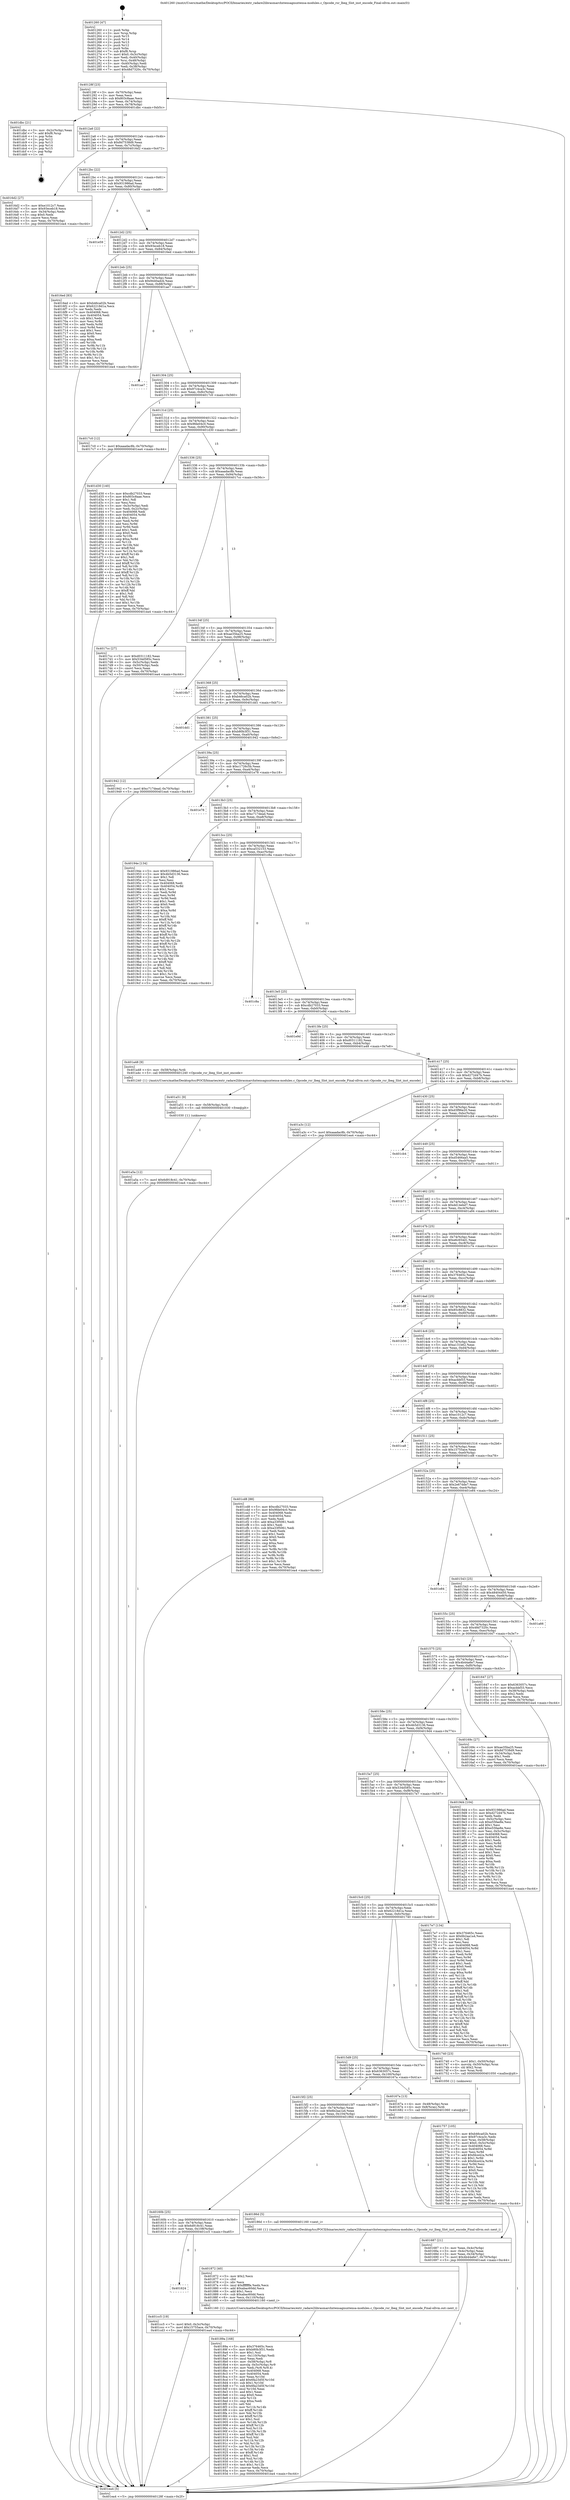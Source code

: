 digraph "0x401260" {
  label = "0x401260 (/mnt/c/Users/mathe/Desktop/tcc/POCII/binaries/extr_radare2librasmarchxtensagnuxtensa-modules.c_Opcode_rsr_lbeg_Slot_inst_encode_Final-ollvm.out::main(0))"
  labelloc = "t"
  node[shape=record]

  Entry [label="",width=0.3,height=0.3,shape=circle,fillcolor=black,style=filled]
  "0x40128f" [label="{
     0x40128f [23]\l
     | [instrs]\l
     &nbsp;&nbsp;0x40128f \<+3\>: mov -0x70(%rbp),%eax\l
     &nbsp;&nbsp;0x401292 \<+2\>: mov %eax,%ecx\l
     &nbsp;&nbsp;0x401294 \<+6\>: sub $0x803c8aae,%ecx\l
     &nbsp;&nbsp;0x40129a \<+3\>: mov %eax,-0x74(%rbp)\l
     &nbsp;&nbsp;0x40129d \<+3\>: mov %ecx,-0x78(%rbp)\l
     &nbsp;&nbsp;0x4012a0 \<+6\>: je 0000000000401dbc \<main+0xb5c\>\l
  }"]
  "0x401dbc" [label="{
     0x401dbc [21]\l
     | [instrs]\l
     &nbsp;&nbsp;0x401dbc \<+3\>: mov -0x2c(%rbp),%eax\l
     &nbsp;&nbsp;0x401dbf \<+7\>: add $0xf8,%rsp\l
     &nbsp;&nbsp;0x401dc6 \<+1\>: pop %rbx\l
     &nbsp;&nbsp;0x401dc7 \<+2\>: pop %r12\l
     &nbsp;&nbsp;0x401dc9 \<+2\>: pop %r13\l
     &nbsp;&nbsp;0x401dcb \<+2\>: pop %r14\l
     &nbsp;&nbsp;0x401dcd \<+2\>: pop %r15\l
     &nbsp;&nbsp;0x401dcf \<+1\>: pop %rbp\l
     &nbsp;&nbsp;0x401dd0 \<+1\>: ret\l
  }"]
  "0x4012a6" [label="{
     0x4012a6 [22]\l
     | [instrs]\l
     &nbsp;&nbsp;0x4012a6 \<+5\>: jmp 00000000004012ab \<main+0x4b\>\l
     &nbsp;&nbsp;0x4012ab \<+3\>: mov -0x74(%rbp),%eax\l
     &nbsp;&nbsp;0x4012ae \<+5\>: sub $0x8d7538d9,%eax\l
     &nbsp;&nbsp;0x4012b3 \<+3\>: mov %eax,-0x7c(%rbp)\l
     &nbsp;&nbsp;0x4012b6 \<+6\>: je 00000000004016d2 \<main+0x472\>\l
  }"]
  Exit [label="",width=0.3,height=0.3,shape=circle,fillcolor=black,style=filled,peripheries=2]
  "0x4016d2" [label="{
     0x4016d2 [27]\l
     | [instrs]\l
     &nbsp;&nbsp;0x4016d2 \<+5\>: mov $0xe1012c7,%eax\l
     &nbsp;&nbsp;0x4016d7 \<+5\>: mov $0x93eceb18,%ecx\l
     &nbsp;&nbsp;0x4016dc \<+3\>: mov -0x34(%rbp),%edx\l
     &nbsp;&nbsp;0x4016df \<+3\>: cmp $0x0,%edx\l
     &nbsp;&nbsp;0x4016e2 \<+3\>: cmove %ecx,%eax\l
     &nbsp;&nbsp;0x4016e5 \<+3\>: mov %eax,-0x70(%rbp)\l
     &nbsp;&nbsp;0x4016e8 \<+5\>: jmp 0000000000401ea4 \<main+0xc44\>\l
  }"]
  "0x4012bc" [label="{
     0x4012bc [22]\l
     | [instrs]\l
     &nbsp;&nbsp;0x4012bc \<+5\>: jmp 00000000004012c1 \<main+0x61\>\l
     &nbsp;&nbsp;0x4012c1 \<+3\>: mov -0x74(%rbp),%eax\l
     &nbsp;&nbsp;0x4012c4 \<+5\>: sub $0x931986ad,%eax\l
     &nbsp;&nbsp;0x4012c9 \<+3\>: mov %eax,-0x80(%rbp)\l
     &nbsp;&nbsp;0x4012cc \<+6\>: je 0000000000401e59 \<main+0xbf9\>\l
  }"]
  "0x401624" [label="{
     0x401624\l
  }", style=dashed]
  "0x401e59" [label="{
     0x401e59\l
  }", style=dashed]
  "0x4012d2" [label="{
     0x4012d2 [25]\l
     | [instrs]\l
     &nbsp;&nbsp;0x4012d2 \<+5\>: jmp 00000000004012d7 \<main+0x77\>\l
     &nbsp;&nbsp;0x4012d7 \<+3\>: mov -0x74(%rbp),%eax\l
     &nbsp;&nbsp;0x4012da \<+5\>: sub $0x93eceb18,%eax\l
     &nbsp;&nbsp;0x4012df \<+6\>: mov %eax,-0x84(%rbp)\l
     &nbsp;&nbsp;0x4012e5 \<+6\>: je 00000000004016ed \<main+0x48d\>\l
  }"]
  "0x401cc5" [label="{
     0x401cc5 [19]\l
     | [instrs]\l
     &nbsp;&nbsp;0x401cc5 \<+7\>: movl $0x0,-0x3c(%rbp)\l
     &nbsp;&nbsp;0x401ccc \<+7\>: movl $0x15755ace,-0x70(%rbp)\l
     &nbsp;&nbsp;0x401cd3 \<+5\>: jmp 0000000000401ea4 \<main+0xc44\>\l
  }"]
  "0x4016ed" [label="{
     0x4016ed [83]\l
     | [instrs]\l
     &nbsp;&nbsp;0x4016ed \<+5\>: mov $0xb46ca02b,%eax\l
     &nbsp;&nbsp;0x4016f2 \<+5\>: mov $0x62218d1a,%ecx\l
     &nbsp;&nbsp;0x4016f7 \<+2\>: xor %edx,%edx\l
     &nbsp;&nbsp;0x4016f9 \<+7\>: mov 0x404068,%esi\l
     &nbsp;&nbsp;0x401700 \<+7\>: mov 0x404054,%edi\l
     &nbsp;&nbsp;0x401707 \<+3\>: sub $0x1,%edx\l
     &nbsp;&nbsp;0x40170a \<+3\>: mov %esi,%r8d\l
     &nbsp;&nbsp;0x40170d \<+3\>: add %edx,%r8d\l
     &nbsp;&nbsp;0x401710 \<+4\>: imul %r8d,%esi\l
     &nbsp;&nbsp;0x401714 \<+3\>: and $0x1,%esi\l
     &nbsp;&nbsp;0x401717 \<+3\>: cmp $0x0,%esi\l
     &nbsp;&nbsp;0x40171a \<+4\>: sete %r9b\l
     &nbsp;&nbsp;0x40171e \<+3\>: cmp $0xa,%edi\l
     &nbsp;&nbsp;0x401721 \<+4\>: setl %r10b\l
     &nbsp;&nbsp;0x401725 \<+3\>: mov %r9b,%r11b\l
     &nbsp;&nbsp;0x401728 \<+3\>: and %r10b,%r11b\l
     &nbsp;&nbsp;0x40172b \<+3\>: xor %r10b,%r9b\l
     &nbsp;&nbsp;0x40172e \<+3\>: or %r9b,%r11b\l
     &nbsp;&nbsp;0x401731 \<+4\>: test $0x1,%r11b\l
     &nbsp;&nbsp;0x401735 \<+3\>: cmovne %ecx,%eax\l
     &nbsp;&nbsp;0x401738 \<+3\>: mov %eax,-0x70(%rbp)\l
     &nbsp;&nbsp;0x40173b \<+5\>: jmp 0000000000401ea4 \<main+0xc44\>\l
  }"]
  "0x4012eb" [label="{
     0x4012eb [25]\l
     | [instrs]\l
     &nbsp;&nbsp;0x4012eb \<+5\>: jmp 00000000004012f0 \<main+0x90\>\l
     &nbsp;&nbsp;0x4012f0 \<+3\>: mov -0x74(%rbp),%eax\l
     &nbsp;&nbsp;0x4012f3 \<+5\>: sub $0x9440adcb,%eax\l
     &nbsp;&nbsp;0x4012f8 \<+6\>: mov %eax,-0x88(%rbp)\l
     &nbsp;&nbsp;0x4012fe \<+6\>: je 0000000000401ae7 \<main+0x887\>\l
  }"]
  "0x401a5a" [label="{
     0x401a5a [12]\l
     | [instrs]\l
     &nbsp;&nbsp;0x401a5a \<+7\>: movl $0x6d918c41,-0x70(%rbp)\l
     &nbsp;&nbsp;0x401a61 \<+5\>: jmp 0000000000401ea4 \<main+0xc44\>\l
  }"]
  "0x401ae7" [label="{
     0x401ae7\l
  }", style=dashed]
  "0x401304" [label="{
     0x401304 [25]\l
     | [instrs]\l
     &nbsp;&nbsp;0x401304 \<+5\>: jmp 0000000000401309 \<main+0xa9\>\l
     &nbsp;&nbsp;0x401309 \<+3\>: mov -0x74(%rbp),%eax\l
     &nbsp;&nbsp;0x40130c \<+5\>: sub $0x97c4ca3c,%eax\l
     &nbsp;&nbsp;0x401311 \<+6\>: mov %eax,-0x8c(%rbp)\l
     &nbsp;&nbsp;0x401317 \<+6\>: je 00000000004017c0 \<main+0x560\>\l
  }"]
  "0x401a51" [label="{
     0x401a51 [9]\l
     | [instrs]\l
     &nbsp;&nbsp;0x401a51 \<+4\>: mov -0x58(%rbp),%rdi\l
     &nbsp;&nbsp;0x401a55 \<+5\>: call 0000000000401030 \<free@plt\>\l
     | [calls]\l
     &nbsp;&nbsp;0x401030 \{1\} (unknown)\l
  }"]
  "0x4017c0" [label="{
     0x4017c0 [12]\l
     | [instrs]\l
     &nbsp;&nbsp;0x4017c0 \<+7\>: movl $0xaaadac8b,-0x70(%rbp)\l
     &nbsp;&nbsp;0x4017c7 \<+5\>: jmp 0000000000401ea4 \<main+0xc44\>\l
  }"]
  "0x40131d" [label="{
     0x40131d [25]\l
     | [instrs]\l
     &nbsp;&nbsp;0x40131d \<+5\>: jmp 0000000000401322 \<main+0xc2\>\l
     &nbsp;&nbsp;0x401322 \<+3\>: mov -0x74(%rbp),%eax\l
     &nbsp;&nbsp;0x401325 \<+5\>: sub $0x9fde04c0,%eax\l
     &nbsp;&nbsp;0x40132a \<+6\>: mov %eax,-0x90(%rbp)\l
     &nbsp;&nbsp;0x401330 \<+6\>: je 0000000000401d30 \<main+0xad0\>\l
  }"]
  "0x40189a" [label="{
     0x40189a [168]\l
     | [instrs]\l
     &nbsp;&nbsp;0x40189a \<+5\>: mov $0x376465c,%ecx\l
     &nbsp;&nbsp;0x40189f \<+5\>: mov $0xb80b3f31,%edx\l
     &nbsp;&nbsp;0x4018a4 \<+3\>: mov $0x1,%sil\l
     &nbsp;&nbsp;0x4018a7 \<+6\>: mov -0x110(%rbp),%edi\l
     &nbsp;&nbsp;0x4018ad \<+3\>: imul %eax,%edi\l
     &nbsp;&nbsp;0x4018b0 \<+4\>: mov -0x58(%rbp),%r8\l
     &nbsp;&nbsp;0x4018b4 \<+4\>: movslq -0x5c(%rbp),%r9\l
     &nbsp;&nbsp;0x4018b8 \<+4\>: mov %edi,(%r8,%r9,4)\l
     &nbsp;&nbsp;0x4018bc \<+7\>: mov 0x404068,%eax\l
     &nbsp;&nbsp;0x4018c3 \<+7\>: mov 0x404054,%edi\l
     &nbsp;&nbsp;0x4018ca \<+3\>: mov %eax,%r10d\l
     &nbsp;&nbsp;0x4018cd \<+7\>: add $0x6fa23d5f,%r10d\l
     &nbsp;&nbsp;0x4018d4 \<+4\>: sub $0x1,%r10d\l
     &nbsp;&nbsp;0x4018d8 \<+7\>: sub $0x6fa23d5f,%r10d\l
     &nbsp;&nbsp;0x4018df \<+4\>: imul %r10d,%eax\l
     &nbsp;&nbsp;0x4018e3 \<+3\>: and $0x1,%eax\l
     &nbsp;&nbsp;0x4018e6 \<+3\>: cmp $0x0,%eax\l
     &nbsp;&nbsp;0x4018e9 \<+4\>: sete %r11b\l
     &nbsp;&nbsp;0x4018ed \<+3\>: cmp $0xa,%edi\l
     &nbsp;&nbsp;0x4018f0 \<+3\>: setl %bl\l
     &nbsp;&nbsp;0x4018f3 \<+3\>: mov %r11b,%r14b\l
     &nbsp;&nbsp;0x4018f6 \<+4\>: xor $0xff,%r14b\l
     &nbsp;&nbsp;0x4018fa \<+3\>: mov %bl,%r15b\l
     &nbsp;&nbsp;0x4018fd \<+4\>: xor $0xff,%r15b\l
     &nbsp;&nbsp;0x401901 \<+4\>: xor $0x1,%sil\l
     &nbsp;&nbsp;0x401905 \<+3\>: mov %r14b,%r12b\l
     &nbsp;&nbsp;0x401908 \<+4\>: and $0xff,%r12b\l
     &nbsp;&nbsp;0x40190c \<+3\>: and %sil,%r11b\l
     &nbsp;&nbsp;0x40190f \<+3\>: mov %r15b,%r13b\l
     &nbsp;&nbsp;0x401912 \<+4\>: and $0xff,%r13b\l
     &nbsp;&nbsp;0x401916 \<+3\>: and %sil,%bl\l
     &nbsp;&nbsp;0x401919 \<+3\>: or %r11b,%r12b\l
     &nbsp;&nbsp;0x40191c \<+3\>: or %bl,%r13b\l
     &nbsp;&nbsp;0x40191f \<+3\>: xor %r13b,%r12b\l
     &nbsp;&nbsp;0x401922 \<+3\>: or %r15b,%r14b\l
     &nbsp;&nbsp;0x401925 \<+4\>: xor $0xff,%r14b\l
     &nbsp;&nbsp;0x401929 \<+4\>: or $0x1,%sil\l
     &nbsp;&nbsp;0x40192d \<+3\>: and %sil,%r14b\l
     &nbsp;&nbsp;0x401930 \<+3\>: or %r14b,%r12b\l
     &nbsp;&nbsp;0x401933 \<+4\>: test $0x1,%r12b\l
     &nbsp;&nbsp;0x401937 \<+3\>: cmovne %edx,%ecx\l
     &nbsp;&nbsp;0x40193a \<+3\>: mov %ecx,-0x70(%rbp)\l
     &nbsp;&nbsp;0x40193d \<+5\>: jmp 0000000000401ea4 \<main+0xc44\>\l
  }"]
  "0x401d30" [label="{
     0x401d30 [140]\l
     | [instrs]\l
     &nbsp;&nbsp;0x401d30 \<+5\>: mov $0xcdb27033,%eax\l
     &nbsp;&nbsp;0x401d35 \<+5\>: mov $0x803c8aae,%ecx\l
     &nbsp;&nbsp;0x401d3a \<+2\>: mov $0x1,%dl\l
     &nbsp;&nbsp;0x401d3c \<+2\>: xor %esi,%esi\l
     &nbsp;&nbsp;0x401d3e \<+3\>: mov -0x3c(%rbp),%edi\l
     &nbsp;&nbsp;0x401d41 \<+3\>: mov %edi,-0x2c(%rbp)\l
     &nbsp;&nbsp;0x401d44 \<+7\>: mov 0x404068,%edi\l
     &nbsp;&nbsp;0x401d4b \<+8\>: mov 0x404054,%r8d\l
     &nbsp;&nbsp;0x401d53 \<+3\>: sub $0x1,%esi\l
     &nbsp;&nbsp;0x401d56 \<+3\>: mov %edi,%r9d\l
     &nbsp;&nbsp;0x401d59 \<+3\>: add %esi,%r9d\l
     &nbsp;&nbsp;0x401d5c \<+4\>: imul %r9d,%edi\l
     &nbsp;&nbsp;0x401d60 \<+3\>: and $0x1,%edi\l
     &nbsp;&nbsp;0x401d63 \<+3\>: cmp $0x0,%edi\l
     &nbsp;&nbsp;0x401d66 \<+4\>: sete %r10b\l
     &nbsp;&nbsp;0x401d6a \<+4\>: cmp $0xa,%r8d\l
     &nbsp;&nbsp;0x401d6e \<+4\>: setl %r11b\l
     &nbsp;&nbsp;0x401d72 \<+3\>: mov %r10b,%bl\l
     &nbsp;&nbsp;0x401d75 \<+3\>: xor $0xff,%bl\l
     &nbsp;&nbsp;0x401d78 \<+3\>: mov %r11b,%r14b\l
     &nbsp;&nbsp;0x401d7b \<+4\>: xor $0xff,%r14b\l
     &nbsp;&nbsp;0x401d7f \<+3\>: xor $0x1,%dl\l
     &nbsp;&nbsp;0x401d82 \<+3\>: mov %bl,%r15b\l
     &nbsp;&nbsp;0x401d85 \<+4\>: and $0xff,%r15b\l
     &nbsp;&nbsp;0x401d89 \<+3\>: and %dl,%r10b\l
     &nbsp;&nbsp;0x401d8c \<+3\>: mov %r14b,%r12b\l
     &nbsp;&nbsp;0x401d8f \<+4\>: and $0xff,%r12b\l
     &nbsp;&nbsp;0x401d93 \<+3\>: and %dl,%r11b\l
     &nbsp;&nbsp;0x401d96 \<+3\>: or %r10b,%r15b\l
     &nbsp;&nbsp;0x401d99 \<+3\>: or %r11b,%r12b\l
     &nbsp;&nbsp;0x401d9c \<+3\>: xor %r12b,%r15b\l
     &nbsp;&nbsp;0x401d9f \<+3\>: or %r14b,%bl\l
     &nbsp;&nbsp;0x401da2 \<+3\>: xor $0xff,%bl\l
     &nbsp;&nbsp;0x401da5 \<+3\>: or $0x1,%dl\l
     &nbsp;&nbsp;0x401da8 \<+2\>: and %dl,%bl\l
     &nbsp;&nbsp;0x401daa \<+3\>: or %bl,%r15b\l
     &nbsp;&nbsp;0x401dad \<+4\>: test $0x1,%r15b\l
     &nbsp;&nbsp;0x401db1 \<+3\>: cmovne %ecx,%eax\l
     &nbsp;&nbsp;0x401db4 \<+3\>: mov %eax,-0x70(%rbp)\l
     &nbsp;&nbsp;0x401db7 \<+5\>: jmp 0000000000401ea4 \<main+0xc44\>\l
  }"]
  "0x401336" [label="{
     0x401336 [25]\l
     | [instrs]\l
     &nbsp;&nbsp;0x401336 \<+5\>: jmp 000000000040133b \<main+0xdb\>\l
     &nbsp;&nbsp;0x40133b \<+3\>: mov -0x74(%rbp),%eax\l
     &nbsp;&nbsp;0x40133e \<+5\>: sub $0xaaadac8b,%eax\l
     &nbsp;&nbsp;0x401343 \<+6\>: mov %eax,-0x94(%rbp)\l
     &nbsp;&nbsp;0x401349 \<+6\>: je 00000000004017cc \<main+0x56c\>\l
  }"]
  "0x401872" [label="{
     0x401872 [40]\l
     | [instrs]\l
     &nbsp;&nbsp;0x401872 \<+5\>: mov $0x2,%ecx\l
     &nbsp;&nbsp;0x401877 \<+1\>: cltd\l
     &nbsp;&nbsp;0x401878 \<+2\>: idiv %ecx\l
     &nbsp;&nbsp;0x40187a \<+6\>: imul $0xfffffffe,%edx,%ecx\l
     &nbsp;&nbsp;0x401880 \<+6\>: add $0xabac60dd,%ecx\l
     &nbsp;&nbsp;0x401886 \<+3\>: add $0x1,%ecx\l
     &nbsp;&nbsp;0x401889 \<+6\>: sub $0xabac60dd,%ecx\l
     &nbsp;&nbsp;0x40188f \<+6\>: mov %ecx,-0x110(%rbp)\l
     &nbsp;&nbsp;0x401895 \<+5\>: call 0000000000401160 \<next_i\>\l
     | [calls]\l
     &nbsp;&nbsp;0x401160 \{1\} (/mnt/c/Users/mathe/Desktop/tcc/POCII/binaries/extr_radare2librasmarchxtensagnuxtensa-modules.c_Opcode_rsr_lbeg_Slot_inst_encode_Final-ollvm.out::next_i)\l
  }"]
  "0x4017cc" [label="{
     0x4017cc [27]\l
     | [instrs]\l
     &nbsp;&nbsp;0x4017cc \<+5\>: mov $0xd0311182,%eax\l
     &nbsp;&nbsp;0x4017d1 \<+5\>: mov $0x534d585c,%ecx\l
     &nbsp;&nbsp;0x4017d6 \<+3\>: mov -0x5c(%rbp),%edx\l
     &nbsp;&nbsp;0x4017d9 \<+3\>: cmp -0x50(%rbp),%edx\l
     &nbsp;&nbsp;0x4017dc \<+3\>: cmovl %ecx,%eax\l
     &nbsp;&nbsp;0x4017df \<+3\>: mov %eax,-0x70(%rbp)\l
     &nbsp;&nbsp;0x4017e2 \<+5\>: jmp 0000000000401ea4 \<main+0xc44\>\l
  }"]
  "0x40134f" [label="{
     0x40134f [25]\l
     | [instrs]\l
     &nbsp;&nbsp;0x40134f \<+5\>: jmp 0000000000401354 \<main+0xf4\>\l
     &nbsp;&nbsp;0x401354 \<+3\>: mov -0x74(%rbp),%eax\l
     &nbsp;&nbsp;0x401357 \<+5\>: sub $0xae35ba25,%eax\l
     &nbsp;&nbsp;0x40135c \<+6\>: mov %eax,-0x98(%rbp)\l
     &nbsp;&nbsp;0x401362 \<+6\>: je 00000000004016b7 \<main+0x457\>\l
  }"]
  "0x40160b" [label="{
     0x40160b [25]\l
     | [instrs]\l
     &nbsp;&nbsp;0x40160b \<+5\>: jmp 0000000000401610 \<main+0x3b0\>\l
     &nbsp;&nbsp;0x401610 \<+3\>: mov -0x74(%rbp),%eax\l
     &nbsp;&nbsp;0x401613 \<+5\>: sub $0x6d918c41,%eax\l
     &nbsp;&nbsp;0x401618 \<+6\>: mov %eax,-0x108(%rbp)\l
     &nbsp;&nbsp;0x40161e \<+6\>: je 0000000000401cc5 \<main+0xa65\>\l
  }"]
  "0x4016b7" [label="{
     0x4016b7\l
  }", style=dashed]
  "0x401368" [label="{
     0x401368 [25]\l
     | [instrs]\l
     &nbsp;&nbsp;0x401368 \<+5\>: jmp 000000000040136d \<main+0x10d\>\l
     &nbsp;&nbsp;0x40136d \<+3\>: mov -0x74(%rbp),%eax\l
     &nbsp;&nbsp;0x401370 \<+5\>: sub $0xb46ca02b,%eax\l
     &nbsp;&nbsp;0x401375 \<+6\>: mov %eax,-0x9c(%rbp)\l
     &nbsp;&nbsp;0x40137b \<+6\>: je 0000000000401dd1 \<main+0xb71\>\l
  }"]
  "0x40186d" [label="{
     0x40186d [5]\l
     | [instrs]\l
     &nbsp;&nbsp;0x40186d \<+5\>: call 0000000000401160 \<next_i\>\l
     | [calls]\l
     &nbsp;&nbsp;0x401160 \{1\} (/mnt/c/Users/mathe/Desktop/tcc/POCII/binaries/extr_radare2librasmarchxtensagnuxtensa-modules.c_Opcode_rsr_lbeg_Slot_inst_encode_Final-ollvm.out::next_i)\l
  }"]
  "0x401dd1" [label="{
     0x401dd1\l
  }", style=dashed]
  "0x401381" [label="{
     0x401381 [25]\l
     | [instrs]\l
     &nbsp;&nbsp;0x401381 \<+5\>: jmp 0000000000401386 \<main+0x126\>\l
     &nbsp;&nbsp;0x401386 \<+3\>: mov -0x74(%rbp),%eax\l
     &nbsp;&nbsp;0x401389 \<+5\>: sub $0xb80b3f31,%eax\l
     &nbsp;&nbsp;0x40138e \<+6\>: mov %eax,-0xa0(%rbp)\l
     &nbsp;&nbsp;0x401394 \<+6\>: je 0000000000401942 \<main+0x6e2\>\l
  }"]
  "0x401757" [label="{
     0x401757 [105]\l
     | [instrs]\l
     &nbsp;&nbsp;0x401757 \<+5\>: mov $0xb46ca02b,%ecx\l
     &nbsp;&nbsp;0x40175c \<+5\>: mov $0x97c4ca3c,%edx\l
     &nbsp;&nbsp;0x401761 \<+4\>: mov %rax,-0x58(%rbp)\l
     &nbsp;&nbsp;0x401765 \<+7\>: movl $0x0,-0x5c(%rbp)\l
     &nbsp;&nbsp;0x40176c \<+7\>: mov 0x404068,%esi\l
     &nbsp;&nbsp;0x401773 \<+8\>: mov 0x404054,%r8d\l
     &nbsp;&nbsp;0x40177b \<+3\>: mov %esi,%r9d\l
     &nbsp;&nbsp;0x40177e \<+7\>: add $0xfdce42a,%r9d\l
     &nbsp;&nbsp;0x401785 \<+4\>: sub $0x1,%r9d\l
     &nbsp;&nbsp;0x401789 \<+7\>: sub $0xfdce42a,%r9d\l
     &nbsp;&nbsp;0x401790 \<+4\>: imul %r9d,%esi\l
     &nbsp;&nbsp;0x401794 \<+3\>: and $0x1,%esi\l
     &nbsp;&nbsp;0x401797 \<+3\>: cmp $0x0,%esi\l
     &nbsp;&nbsp;0x40179a \<+4\>: sete %r10b\l
     &nbsp;&nbsp;0x40179e \<+4\>: cmp $0xa,%r8d\l
     &nbsp;&nbsp;0x4017a2 \<+4\>: setl %r11b\l
     &nbsp;&nbsp;0x4017a6 \<+3\>: mov %r10b,%bl\l
     &nbsp;&nbsp;0x4017a9 \<+3\>: and %r11b,%bl\l
     &nbsp;&nbsp;0x4017ac \<+3\>: xor %r11b,%r10b\l
     &nbsp;&nbsp;0x4017af \<+3\>: or %r10b,%bl\l
     &nbsp;&nbsp;0x4017b2 \<+3\>: test $0x1,%bl\l
     &nbsp;&nbsp;0x4017b5 \<+3\>: cmovne %edx,%ecx\l
     &nbsp;&nbsp;0x4017b8 \<+3\>: mov %ecx,-0x70(%rbp)\l
     &nbsp;&nbsp;0x4017bb \<+5\>: jmp 0000000000401ea4 \<main+0xc44\>\l
  }"]
  "0x401942" [label="{
     0x401942 [12]\l
     | [instrs]\l
     &nbsp;&nbsp;0x401942 \<+7\>: movl $0xc717dead,-0x70(%rbp)\l
     &nbsp;&nbsp;0x401949 \<+5\>: jmp 0000000000401ea4 \<main+0xc44\>\l
  }"]
  "0x40139a" [label="{
     0x40139a [25]\l
     | [instrs]\l
     &nbsp;&nbsp;0x40139a \<+5\>: jmp 000000000040139f \<main+0x13f\>\l
     &nbsp;&nbsp;0x40139f \<+3\>: mov -0x74(%rbp),%eax\l
     &nbsp;&nbsp;0x4013a2 \<+5\>: sub $0xc1726c5b,%eax\l
     &nbsp;&nbsp;0x4013a7 \<+6\>: mov %eax,-0xa4(%rbp)\l
     &nbsp;&nbsp;0x4013ad \<+6\>: je 0000000000401e78 \<main+0xc18\>\l
  }"]
  "0x401687" [label="{
     0x401687 [21]\l
     | [instrs]\l
     &nbsp;&nbsp;0x401687 \<+3\>: mov %eax,-0x4c(%rbp)\l
     &nbsp;&nbsp;0x40168a \<+3\>: mov -0x4c(%rbp),%eax\l
     &nbsp;&nbsp;0x40168d \<+3\>: mov %eax,-0x34(%rbp)\l
     &nbsp;&nbsp;0x401690 \<+7\>: movl $0x4b44a6e7,-0x70(%rbp)\l
     &nbsp;&nbsp;0x401697 \<+5\>: jmp 0000000000401ea4 \<main+0xc44\>\l
  }"]
  "0x401e78" [label="{
     0x401e78\l
  }", style=dashed]
  "0x4013b3" [label="{
     0x4013b3 [25]\l
     | [instrs]\l
     &nbsp;&nbsp;0x4013b3 \<+5\>: jmp 00000000004013b8 \<main+0x158\>\l
     &nbsp;&nbsp;0x4013b8 \<+3\>: mov -0x74(%rbp),%eax\l
     &nbsp;&nbsp;0x4013bb \<+5\>: sub $0xc717dead,%eax\l
     &nbsp;&nbsp;0x4013c0 \<+6\>: mov %eax,-0xa8(%rbp)\l
     &nbsp;&nbsp;0x4013c6 \<+6\>: je 000000000040194e \<main+0x6ee\>\l
  }"]
  "0x4015f2" [label="{
     0x4015f2 [25]\l
     | [instrs]\l
     &nbsp;&nbsp;0x4015f2 \<+5\>: jmp 00000000004015f7 \<main+0x397\>\l
     &nbsp;&nbsp;0x4015f7 \<+3\>: mov -0x74(%rbp),%eax\l
     &nbsp;&nbsp;0x4015fa \<+5\>: sub $0x6b2aa1a4,%eax\l
     &nbsp;&nbsp;0x4015ff \<+6\>: mov %eax,-0x104(%rbp)\l
     &nbsp;&nbsp;0x401605 \<+6\>: je 000000000040186d \<main+0x60d\>\l
  }"]
  "0x40194e" [label="{
     0x40194e [134]\l
     | [instrs]\l
     &nbsp;&nbsp;0x40194e \<+5\>: mov $0x931986ad,%eax\l
     &nbsp;&nbsp;0x401953 \<+5\>: mov $0x4b5d3136,%ecx\l
     &nbsp;&nbsp;0x401958 \<+2\>: mov $0x1,%dl\l
     &nbsp;&nbsp;0x40195a \<+2\>: xor %esi,%esi\l
     &nbsp;&nbsp;0x40195c \<+7\>: mov 0x404068,%edi\l
     &nbsp;&nbsp;0x401963 \<+8\>: mov 0x404054,%r8d\l
     &nbsp;&nbsp;0x40196b \<+3\>: sub $0x1,%esi\l
     &nbsp;&nbsp;0x40196e \<+3\>: mov %edi,%r9d\l
     &nbsp;&nbsp;0x401971 \<+3\>: add %esi,%r9d\l
     &nbsp;&nbsp;0x401974 \<+4\>: imul %r9d,%edi\l
     &nbsp;&nbsp;0x401978 \<+3\>: and $0x1,%edi\l
     &nbsp;&nbsp;0x40197b \<+3\>: cmp $0x0,%edi\l
     &nbsp;&nbsp;0x40197e \<+4\>: sete %r10b\l
     &nbsp;&nbsp;0x401982 \<+4\>: cmp $0xa,%r8d\l
     &nbsp;&nbsp;0x401986 \<+4\>: setl %r11b\l
     &nbsp;&nbsp;0x40198a \<+3\>: mov %r10b,%bl\l
     &nbsp;&nbsp;0x40198d \<+3\>: xor $0xff,%bl\l
     &nbsp;&nbsp;0x401990 \<+3\>: mov %r11b,%r14b\l
     &nbsp;&nbsp;0x401993 \<+4\>: xor $0xff,%r14b\l
     &nbsp;&nbsp;0x401997 \<+3\>: xor $0x1,%dl\l
     &nbsp;&nbsp;0x40199a \<+3\>: mov %bl,%r15b\l
     &nbsp;&nbsp;0x40199d \<+4\>: and $0xff,%r15b\l
     &nbsp;&nbsp;0x4019a1 \<+3\>: and %dl,%r10b\l
     &nbsp;&nbsp;0x4019a4 \<+3\>: mov %r14b,%r12b\l
     &nbsp;&nbsp;0x4019a7 \<+4\>: and $0xff,%r12b\l
     &nbsp;&nbsp;0x4019ab \<+3\>: and %dl,%r11b\l
     &nbsp;&nbsp;0x4019ae \<+3\>: or %r10b,%r15b\l
     &nbsp;&nbsp;0x4019b1 \<+3\>: or %r11b,%r12b\l
     &nbsp;&nbsp;0x4019b4 \<+3\>: xor %r12b,%r15b\l
     &nbsp;&nbsp;0x4019b7 \<+3\>: or %r14b,%bl\l
     &nbsp;&nbsp;0x4019ba \<+3\>: xor $0xff,%bl\l
     &nbsp;&nbsp;0x4019bd \<+3\>: or $0x1,%dl\l
     &nbsp;&nbsp;0x4019c0 \<+2\>: and %dl,%bl\l
     &nbsp;&nbsp;0x4019c2 \<+3\>: or %bl,%r15b\l
     &nbsp;&nbsp;0x4019c5 \<+4\>: test $0x1,%r15b\l
     &nbsp;&nbsp;0x4019c9 \<+3\>: cmovne %ecx,%eax\l
     &nbsp;&nbsp;0x4019cc \<+3\>: mov %eax,-0x70(%rbp)\l
     &nbsp;&nbsp;0x4019cf \<+5\>: jmp 0000000000401ea4 \<main+0xc44\>\l
  }"]
  "0x4013cc" [label="{
     0x4013cc [25]\l
     | [instrs]\l
     &nbsp;&nbsp;0x4013cc \<+5\>: jmp 00000000004013d1 \<main+0x171\>\l
     &nbsp;&nbsp;0x4013d1 \<+3\>: mov -0x74(%rbp),%eax\l
     &nbsp;&nbsp;0x4013d4 \<+5\>: sub $0xca532153,%eax\l
     &nbsp;&nbsp;0x4013d9 \<+6\>: mov %eax,-0xac(%rbp)\l
     &nbsp;&nbsp;0x4013df \<+6\>: je 0000000000401c8a \<main+0xa2a\>\l
  }"]
  "0x40167a" [label="{
     0x40167a [13]\l
     | [instrs]\l
     &nbsp;&nbsp;0x40167a \<+4\>: mov -0x48(%rbp),%rax\l
     &nbsp;&nbsp;0x40167e \<+4\>: mov 0x8(%rax),%rdi\l
     &nbsp;&nbsp;0x401682 \<+5\>: call 0000000000401060 \<atoi@plt\>\l
     | [calls]\l
     &nbsp;&nbsp;0x401060 \{1\} (unknown)\l
  }"]
  "0x401c8a" [label="{
     0x401c8a\l
  }", style=dashed]
  "0x4013e5" [label="{
     0x4013e5 [25]\l
     | [instrs]\l
     &nbsp;&nbsp;0x4013e5 \<+5\>: jmp 00000000004013ea \<main+0x18a\>\l
     &nbsp;&nbsp;0x4013ea \<+3\>: mov -0x74(%rbp),%eax\l
     &nbsp;&nbsp;0x4013ed \<+5\>: sub $0xcdb27033,%eax\l
     &nbsp;&nbsp;0x4013f2 \<+6\>: mov %eax,-0xb0(%rbp)\l
     &nbsp;&nbsp;0x4013f8 \<+6\>: je 0000000000401e9d \<main+0xc3d\>\l
  }"]
  "0x4015d9" [label="{
     0x4015d9 [25]\l
     | [instrs]\l
     &nbsp;&nbsp;0x4015d9 \<+5\>: jmp 00000000004015de \<main+0x37e\>\l
     &nbsp;&nbsp;0x4015de \<+3\>: mov -0x74(%rbp),%eax\l
     &nbsp;&nbsp;0x4015e1 \<+5\>: sub $0x6363057c,%eax\l
     &nbsp;&nbsp;0x4015e6 \<+6\>: mov %eax,-0x100(%rbp)\l
     &nbsp;&nbsp;0x4015ec \<+6\>: je 000000000040167a \<main+0x41a\>\l
  }"]
  "0x401e9d" [label="{
     0x401e9d\l
  }", style=dashed]
  "0x4013fe" [label="{
     0x4013fe [25]\l
     | [instrs]\l
     &nbsp;&nbsp;0x4013fe \<+5\>: jmp 0000000000401403 \<main+0x1a3\>\l
     &nbsp;&nbsp;0x401403 \<+3\>: mov -0x74(%rbp),%eax\l
     &nbsp;&nbsp;0x401406 \<+5\>: sub $0xd0311182,%eax\l
     &nbsp;&nbsp;0x40140b \<+6\>: mov %eax,-0xb4(%rbp)\l
     &nbsp;&nbsp;0x401411 \<+6\>: je 0000000000401a48 \<main+0x7e8\>\l
  }"]
  "0x401740" [label="{
     0x401740 [23]\l
     | [instrs]\l
     &nbsp;&nbsp;0x401740 \<+7\>: movl $0x1,-0x50(%rbp)\l
     &nbsp;&nbsp;0x401747 \<+4\>: movslq -0x50(%rbp),%rax\l
     &nbsp;&nbsp;0x40174b \<+4\>: shl $0x2,%rax\l
     &nbsp;&nbsp;0x40174f \<+3\>: mov %rax,%rdi\l
     &nbsp;&nbsp;0x401752 \<+5\>: call 0000000000401050 \<malloc@plt\>\l
     | [calls]\l
     &nbsp;&nbsp;0x401050 \{1\} (unknown)\l
  }"]
  "0x401a48" [label="{
     0x401a48 [9]\l
     | [instrs]\l
     &nbsp;&nbsp;0x401a48 \<+4\>: mov -0x58(%rbp),%rdi\l
     &nbsp;&nbsp;0x401a4c \<+5\>: call 0000000000401240 \<Opcode_rsr_lbeg_Slot_inst_encode\>\l
     | [calls]\l
     &nbsp;&nbsp;0x401240 \{1\} (/mnt/c/Users/mathe/Desktop/tcc/POCII/binaries/extr_radare2librasmarchxtensagnuxtensa-modules.c_Opcode_rsr_lbeg_Slot_inst_encode_Final-ollvm.out::Opcode_rsr_lbeg_Slot_inst_encode)\l
  }"]
  "0x401417" [label="{
     0x401417 [25]\l
     | [instrs]\l
     &nbsp;&nbsp;0x401417 \<+5\>: jmp 000000000040141c \<main+0x1bc\>\l
     &nbsp;&nbsp;0x40141c \<+3\>: mov -0x74(%rbp),%eax\l
     &nbsp;&nbsp;0x40141f \<+5\>: sub $0xd272d47b,%eax\l
     &nbsp;&nbsp;0x401424 \<+6\>: mov %eax,-0xb8(%rbp)\l
     &nbsp;&nbsp;0x40142a \<+6\>: je 0000000000401a3c \<main+0x7dc\>\l
  }"]
  "0x4015c0" [label="{
     0x4015c0 [25]\l
     | [instrs]\l
     &nbsp;&nbsp;0x4015c0 \<+5\>: jmp 00000000004015c5 \<main+0x365\>\l
     &nbsp;&nbsp;0x4015c5 \<+3\>: mov -0x74(%rbp),%eax\l
     &nbsp;&nbsp;0x4015c8 \<+5\>: sub $0x62218d1a,%eax\l
     &nbsp;&nbsp;0x4015cd \<+6\>: mov %eax,-0xfc(%rbp)\l
     &nbsp;&nbsp;0x4015d3 \<+6\>: je 0000000000401740 \<main+0x4e0\>\l
  }"]
  "0x401a3c" [label="{
     0x401a3c [12]\l
     | [instrs]\l
     &nbsp;&nbsp;0x401a3c \<+7\>: movl $0xaaadac8b,-0x70(%rbp)\l
     &nbsp;&nbsp;0x401a43 \<+5\>: jmp 0000000000401ea4 \<main+0xc44\>\l
  }"]
  "0x401430" [label="{
     0x401430 [25]\l
     | [instrs]\l
     &nbsp;&nbsp;0x401430 \<+5\>: jmp 0000000000401435 \<main+0x1d5\>\l
     &nbsp;&nbsp;0x401435 \<+3\>: mov -0x74(%rbp),%eax\l
     &nbsp;&nbsp;0x401438 \<+5\>: sub $0xd3f96e20,%eax\l
     &nbsp;&nbsp;0x40143d \<+6\>: mov %eax,-0xbc(%rbp)\l
     &nbsp;&nbsp;0x401443 \<+6\>: je 0000000000401cb4 \<main+0xa54\>\l
  }"]
  "0x4017e7" [label="{
     0x4017e7 [134]\l
     | [instrs]\l
     &nbsp;&nbsp;0x4017e7 \<+5\>: mov $0x376465c,%eax\l
     &nbsp;&nbsp;0x4017ec \<+5\>: mov $0x6b2aa1a4,%ecx\l
     &nbsp;&nbsp;0x4017f1 \<+2\>: mov $0x1,%dl\l
     &nbsp;&nbsp;0x4017f3 \<+2\>: xor %esi,%esi\l
     &nbsp;&nbsp;0x4017f5 \<+7\>: mov 0x404068,%edi\l
     &nbsp;&nbsp;0x4017fc \<+8\>: mov 0x404054,%r8d\l
     &nbsp;&nbsp;0x401804 \<+3\>: sub $0x1,%esi\l
     &nbsp;&nbsp;0x401807 \<+3\>: mov %edi,%r9d\l
     &nbsp;&nbsp;0x40180a \<+3\>: add %esi,%r9d\l
     &nbsp;&nbsp;0x40180d \<+4\>: imul %r9d,%edi\l
     &nbsp;&nbsp;0x401811 \<+3\>: and $0x1,%edi\l
     &nbsp;&nbsp;0x401814 \<+3\>: cmp $0x0,%edi\l
     &nbsp;&nbsp;0x401817 \<+4\>: sete %r10b\l
     &nbsp;&nbsp;0x40181b \<+4\>: cmp $0xa,%r8d\l
     &nbsp;&nbsp;0x40181f \<+4\>: setl %r11b\l
     &nbsp;&nbsp;0x401823 \<+3\>: mov %r10b,%bl\l
     &nbsp;&nbsp;0x401826 \<+3\>: xor $0xff,%bl\l
     &nbsp;&nbsp;0x401829 \<+3\>: mov %r11b,%r14b\l
     &nbsp;&nbsp;0x40182c \<+4\>: xor $0xff,%r14b\l
     &nbsp;&nbsp;0x401830 \<+3\>: xor $0x1,%dl\l
     &nbsp;&nbsp;0x401833 \<+3\>: mov %bl,%r15b\l
     &nbsp;&nbsp;0x401836 \<+4\>: and $0xff,%r15b\l
     &nbsp;&nbsp;0x40183a \<+3\>: and %dl,%r10b\l
     &nbsp;&nbsp;0x40183d \<+3\>: mov %r14b,%r12b\l
     &nbsp;&nbsp;0x401840 \<+4\>: and $0xff,%r12b\l
     &nbsp;&nbsp;0x401844 \<+3\>: and %dl,%r11b\l
     &nbsp;&nbsp;0x401847 \<+3\>: or %r10b,%r15b\l
     &nbsp;&nbsp;0x40184a \<+3\>: or %r11b,%r12b\l
     &nbsp;&nbsp;0x40184d \<+3\>: xor %r12b,%r15b\l
     &nbsp;&nbsp;0x401850 \<+3\>: or %r14b,%bl\l
     &nbsp;&nbsp;0x401853 \<+3\>: xor $0xff,%bl\l
     &nbsp;&nbsp;0x401856 \<+3\>: or $0x1,%dl\l
     &nbsp;&nbsp;0x401859 \<+2\>: and %dl,%bl\l
     &nbsp;&nbsp;0x40185b \<+3\>: or %bl,%r15b\l
     &nbsp;&nbsp;0x40185e \<+4\>: test $0x1,%r15b\l
     &nbsp;&nbsp;0x401862 \<+3\>: cmovne %ecx,%eax\l
     &nbsp;&nbsp;0x401865 \<+3\>: mov %eax,-0x70(%rbp)\l
     &nbsp;&nbsp;0x401868 \<+5\>: jmp 0000000000401ea4 \<main+0xc44\>\l
  }"]
  "0x401cb4" [label="{
     0x401cb4\l
  }", style=dashed]
  "0x401449" [label="{
     0x401449 [25]\l
     | [instrs]\l
     &nbsp;&nbsp;0x401449 \<+5\>: jmp 000000000040144e \<main+0x1ee\>\l
     &nbsp;&nbsp;0x40144e \<+3\>: mov -0x74(%rbp),%eax\l
     &nbsp;&nbsp;0x401451 \<+5\>: sub $0xd5466aa5,%eax\l
     &nbsp;&nbsp;0x401456 \<+6\>: mov %eax,-0xc0(%rbp)\l
     &nbsp;&nbsp;0x40145c \<+6\>: je 0000000000401b71 \<main+0x911\>\l
  }"]
  "0x4015a7" [label="{
     0x4015a7 [25]\l
     | [instrs]\l
     &nbsp;&nbsp;0x4015a7 \<+5\>: jmp 00000000004015ac \<main+0x34c\>\l
     &nbsp;&nbsp;0x4015ac \<+3\>: mov -0x74(%rbp),%eax\l
     &nbsp;&nbsp;0x4015af \<+5\>: sub $0x534d585c,%eax\l
     &nbsp;&nbsp;0x4015b4 \<+6\>: mov %eax,-0xf8(%rbp)\l
     &nbsp;&nbsp;0x4015ba \<+6\>: je 00000000004017e7 \<main+0x587\>\l
  }"]
  "0x401b71" [label="{
     0x401b71\l
  }", style=dashed]
  "0x401462" [label="{
     0x401462 [25]\l
     | [instrs]\l
     &nbsp;&nbsp;0x401462 \<+5\>: jmp 0000000000401467 \<main+0x207\>\l
     &nbsp;&nbsp;0x401467 \<+3\>: mov -0x74(%rbp),%eax\l
     &nbsp;&nbsp;0x40146a \<+5\>: sub $0xdd14ebd7,%eax\l
     &nbsp;&nbsp;0x40146f \<+6\>: mov %eax,-0xc4(%rbp)\l
     &nbsp;&nbsp;0x401475 \<+6\>: je 0000000000401a94 \<main+0x834\>\l
  }"]
  "0x4019d4" [label="{
     0x4019d4 [104]\l
     | [instrs]\l
     &nbsp;&nbsp;0x4019d4 \<+5\>: mov $0x931986ad,%eax\l
     &nbsp;&nbsp;0x4019d9 \<+5\>: mov $0xd272d47b,%ecx\l
     &nbsp;&nbsp;0x4019de \<+2\>: xor %edx,%edx\l
     &nbsp;&nbsp;0x4019e0 \<+3\>: mov -0x5c(%rbp),%esi\l
     &nbsp;&nbsp;0x4019e3 \<+6\>: sub $0xe55fae8e,%esi\l
     &nbsp;&nbsp;0x4019e9 \<+3\>: add $0x1,%esi\l
     &nbsp;&nbsp;0x4019ec \<+6\>: add $0xe55fae8e,%esi\l
     &nbsp;&nbsp;0x4019f2 \<+3\>: mov %esi,-0x5c(%rbp)\l
     &nbsp;&nbsp;0x4019f5 \<+7\>: mov 0x404068,%esi\l
     &nbsp;&nbsp;0x4019fc \<+7\>: mov 0x404054,%edi\l
     &nbsp;&nbsp;0x401a03 \<+3\>: sub $0x1,%edx\l
     &nbsp;&nbsp;0x401a06 \<+3\>: mov %esi,%r8d\l
     &nbsp;&nbsp;0x401a09 \<+3\>: add %edx,%r8d\l
     &nbsp;&nbsp;0x401a0c \<+4\>: imul %r8d,%esi\l
     &nbsp;&nbsp;0x401a10 \<+3\>: and $0x1,%esi\l
     &nbsp;&nbsp;0x401a13 \<+3\>: cmp $0x0,%esi\l
     &nbsp;&nbsp;0x401a16 \<+4\>: sete %r9b\l
     &nbsp;&nbsp;0x401a1a \<+3\>: cmp $0xa,%edi\l
     &nbsp;&nbsp;0x401a1d \<+4\>: setl %r10b\l
     &nbsp;&nbsp;0x401a21 \<+3\>: mov %r9b,%r11b\l
     &nbsp;&nbsp;0x401a24 \<+3\>: and %r10b,%r11b\l
     &nbsp;&nbsp;0x401a27 \<+3\>: xor %r10b,%r9b\l
     &nbsp;&nbsp;0x401a2a \<+3\>: or %r9b,%r11b\l
     &nbsp;&nbsp;0x401a2d \<+4\>: test $0x1,%r11b\l
     &nbsp;&nbsp;0x401a31 \<+3\>: cmovne %ecx,%eax\l
     &nbsp;&nbsp;0x401a34 \<+3\>: mov %eax,-0x70(%rbp)\l
     &nbsp;&nbsp;0x401a37 \<+5\>: jmp 0000000000401ea4 \<main+0xc44\>\l
  }"]
  "0x401a94" [label="{
     0x401a94\l
  }", style=dashed]
  "0x40147b" [label="{
     0x40147b [25]\l
     | [instrs]\l
     &nbsp;&nbsp;0x40147b \<+5\>: jmp 0000000000401480 \<main+0x220\>\l
     &nbsp;&nbsp;0x401480 \<+3\>: mov -0x74(%rbp),%eax\l
     &nbsp;&nbsp;0x401483 \<+5\>: sub $0xe6c654d1,%eax\l
     &nbsp;&nbsp;0x401488 \<+6\>: mov %eax,-0xc8(%rbp)\l
     &nbsp;&nbsp;0x40148e \<+6\>: je 0000000000401c7e \<main+0xa1e\>\l
  }"]
  "0x40158e" [label="{
     0x40158e [25]\l
     | [instrs]\l
     &nbsp;&nbsp;0x40158e \<+5\>: jmp 0000000000401593 \<main+0x333\>\l
     &nbsp;&nbsp;0x401593 \<+3\>: mov -0x74(%rbp),%eax\l
     &nbsp;&nbsp;0x401596 \<+5\>: sub $0x4b5d3136,%eax\l
     &nbsp;&nbsp;0x40159b \<+6\>: mov %eax,-0xf4(%rbp)\l
     &nbsp;&nbsp;0x4015a1 \<+6\>: je 00000000004019d4 \<main+0x774\>\l
  }"]
  "0x401c7e" [label="{
     0x401c7e\l
  }", style=dashed]
  "0x401494" [label="{
     0x401494 [25]\l
     | [instrs]\l
     &nbsp;&nbsp;0x401494 \<+5\>: jmp 0000000000401499 \<main+0x239\>\l
     &nbsp;&nbsp;0x401499 \<+3\>: mov -0x74(%rbp),%eax\l
     &nbsp;&nbsp;0x40149c \<+5\>: sub $0x376465c,%eax\l
     &nbsp;&nbsp;0x4014a1 \<+6\>: mov %eax,-0xcc(%rbp)\l
     &nbsp;&nbsp;0x4014a7 \<+6\>: je 0000000000401dff \<main+0xb9f\>\l
  }"]
  "0x40169c" [label="{
     0x40169c [27]\l
     | [instrs]\l
     &nbsp;&nbsp;0x40169c \<+5\>: mov $0xae35ba25,%eax\l
     &nbsp;&nbsp;0x4016a1 \<+5\>: mov $0x8d7538d9,%ecx\l
     &nbsp;&nbsp;0x4016a6 \<+3\>: mov -0x34(%rbp),%edx\l
     &nbsp;&nbsp;0x4016a9 \<+3\>: cmp $0x1,%edx\l
     &nbsp;&nbsp;0x4016ac \<+3\>: cmovl %ecx,%eax\l
     &nbsp;&nbsp;0x4016af \<+3\>: mov %eax,-0x70(%rbp)\l
     &nbsp;&nbsp;0x4016b2 \<+5\>: jmp 0000000000401ea4 \<main+0xc44\>\l
  }"]
  "0x401dff" [label="{
     0x401dff\l
  }", style=dashed]
  "0x4014ad" [label="{
     0x4014ad [25]\l
     | [instrs]\l
     &nbsp;&nbsp;0x4014ad \<+5\>: jmp 00000000004014b2 \<main+0x252\>\l
     &nbsp;&nbsp;0x4014b2 \<+3\>: mov -0x74(%rbp),%eax\l
     &nbsp;&nbsp;0x4014b5 \<+5\>: sub $0x85c8832,%eax\l
     &nbsp;&nbsp;0x4014ba \<+6\>: mov %eax,-0xd0(%rbp)\l
     &nbsp;&nbsp;0x4014c0 \<+6\>: je 0000000000401b56 \<main+0x8f6\>\l
  }"]
  "0x401260" [label="{
     0x401260 [47]\l
     | [instrs]\l
     &nbsp;&nbsp;0x401260 \<+1\>: push %rbp\l
     &nbsp;&nbsp;0x401261 \<+3\>: mov %rsp,%rbp\l
     &nbsp;&nbsp;0x401264 \<+2\>: push %r15\l
     &nbsp;&nbsp;0x401266 \<+2\>: push %r14\l
     &nbsp;&nbsp;0x401268 \<+2\>: push %r13\l
     &nbsp;&nbsp;0x40126a \<+2\>: push %r12\l
     &nbsp;&nbsp;0x40126c \<+1\>: push %rbx\l
     &nbsp;&nbsp;0x40126d \<+7\>: sub $0xf8,%rsp\l
     &nbsp;&nbsp;0x401274 \<+7\>: movl $0x0,-0x3c(%rbp)\l
     &nbsp;&nbsp;0x40127b \<+3\>: mov %edi,-0x40(%rbp)\l
     &nbsp;&nbsp;0x40127e \<+4\>: mov %rsi,-0x48(%rbp)\l
     &nbsp;&nbsp;0x401282 \<+3\>: mov -0x40(%rbp),%edi\l
     &nbsp;&nbsp;0x401285 \<+3\>: mov %edi,-0x38(%rbp)\l
     &nbsp;&nbsp;0x401288 \<+7\>: movl $0x48d7320c,-0x70(%rbp)\l
  }"]
  "0x401b56" [label="{
     0x401b56\l
  }", style=dashed]
  "0x4014c6" [label="{
     0x4014c6 [25]\l
     | [instrs]\l
     &nbsp;&nbsp;0x4014c6 \<+5\>: jmp 00000000004014cb \<main+0x26b\>\l
     &nbsp;&nbsp;0x4014cb \<+3\>: mov -0x74(%rbp),%eax\l
     &nbsp;&nbsp;0x4014ce \<+5\>: sub $0xa131b62,%eax\l
     &nbsp;&nbsp;0x4014d3 \<+6\>: mov %eax,-0xd4(%rbp)\l
     &nbsp;&nbsp;0x4014d9 \<+6\>: je 0000000000401c16 \<main+0x9b6\>\l
  }"]
  "0x401ea4" [label="{
     0x401ea4 [5]\l
     | [instrs]\l
     &nbsp;&nbsp;0x401ea4 \<+5\>: jmp 000000000040128f \<main+0x2f\>\l
  }"]
  "0x401c16" [label="{
     0x401c16\l
  }", style=dashed]
  "0x4014df" [label="{
     0x4014df [25]\l
     | [instrs]\l
     &nbsp;&nbsp;0x4014df \<+5\>: jmp 00000000004014e4 \<main+0x284\>\l
     &nbsp;&nbsp;0x4014e4 \<+3\>: mov -0x74(%rbp),%eax\l
     &nbsp;&nbsp;0x4014e7 \<+5\>: sub $0xacbbf33,%eax\l
     &nbsp;&nbsp;0x4014ec \<+6\>: mov %eax,-0xd8(%rbp)\l
     &nbsp;&nbsp;0x4014f2 \<+6\>: je 0000000000401662 \<main+0x402\>\l
  }"]
  "0x401575" [label="{
     0x401575 [25]\l
     | [instrs]\l
     &nbsp;&nbsp;0x401575 \<+5\>: jmp 000000000040157a \<main+0x31a\>\l
     &nbsp;&nbsp;0x40157a \<+3\>: mov -0x74(%rbp),%eax\l
     &nbsp;&nbsp;0x40157d \<+5\>: sub $0x4b44a6e7,%eax\l
     &nbsp;&nbsp;0x401582 \<+6\>: mov %eax,-0xf0(%rbp)\l
     &nbsp;&nbsp;0x401588 \<+6\>: je 000000000040169c \<main+0x43c\>\l
  }"]
  "0x401662" [label="{
     0x401662\l
  }", style=dashed]
  "0x4014f8" [label="{
     0x4014f8 [25]\l
     | [instrs]\l
     &nbsp;&nbsp;0x4014f8 \<+5\>: jmp 00000000004014fd \<main+0x29d\>\l
     &nbsp;&nbsp;0x4014fd \<+3\>: mov -0x74(%rbp),%eax\l
     &nbsp;&nbsp;0x401500 \<+5\>: sub $0xe1012c7,%eax\l
     &nbsp;&nbsp;0x401505 \<+6\>: mov %eax,-0xdc(%rbp)\l
     &nbsp;&nbsp;0x40150b \<+6\>: je 0000000000401ca8 \<main+0xa48\>\l
  }"]
  "0x401647" [label="{
     0x401647 [27]\l
     | [instrs]\l
     &nbsp;&nbsp;0x401647 \<+5\>: mov $0x6363057c,%eax\l
     &nbsp;&nbsp;0x40164c \<+5\>: mov $0xacbbf33,%ecx\l
     &nbsp;&nbsp;0x401651 \<+3\>: mov -0x38(%rbp),%edx\l
     &nbsp;&nbsp;0x401654 \<+3\>: cmp $0x2,%edx\l
     &nbsp;&nbsp;0x401657 \<+3\>: cmovne %ecx,%eax\l
     &nbsp;&nbsp;0x40165a \<+3\>: mov %eax,-0x70(%rbp)\l
     &nbsp;&nbsp;0x40165d \<+5\>: jmp 0000000000401ea4 \<main+0xc44\>\l
  }"]
  "0x401ca8" [label="{
     0x401ca8\l
  }", style=dashed]
  "0x401511" [label="{
     0x401511 [25]\l
     | [instrs]\l
     &nbsp;&nbsp;0x401511 \<+5\>: jmp 0000000000401516 \<main+0x2b6\>\l
     &nbsp;&nbsp;0x401516 \<+3\>: mov -0x74(%rbp),%eax\l
     &nbsp;&nbsp;0x401519 \<+5\>: sub $0x15755ace,%eax\l
     &nbsp;&nbsp;0x40151e \<+6\>: mov %eax,-0xe0(%rbp)\l
     &nbsp;&nbsp;0x401524 \<+6\>: je 0000000000401cd8 \<main+0xa78\>\l
  }"]
  "0x40155c" [label="{
     0x40155c [25]\l
     | [instrs]\l
     &nbsp;&nbsp;0x40155c \<+5\>: jmp 0000000000401561 \<main+0x301\>\l
     &nbsp;&nbsp;0x401561 \<+3\>: mov -0x74(%rbp),%eax\l
     &nbsp;&nbsp;0x401564 \<+5\>: sub $0x48d7320c,%eax\l
     &nbsp;&nbsp;0x401569 \<+6\>: mov %eax,-0xec(%rbp)\l
     &nbsp;&nbsp;0x40156f \<+6\>: je 0000000000401647 \<main+0x3e7\>\l
  }"]
  "0x401cd8" [label="{
     0x401cd8 [88]\l
     | [instrs]\l
     &nbsp;&nbsp;0x401cd8 \<+5\>: mov $0xcdb27033,%eax\l
     &nbsp;&nbsp;0x401cdd \<+5\>: mov $0x9fde04c0,%ecx\l
     &nbsp;&nbsp;0x401ce2 \<+7\>: mov 0x404068,%edx\l
     &nbsp;&nbsp;0x401ce9 \<+7\>: mov 0x404054,%esi\l
     &nbsp;&nbsp;0x401cf0 \<+2\>: mov %edx,%edi\l
     &nbsp;&nbsp;0x401cf2 \<+6\>: add $0xa33f5061,%edi\l
     &nbsp;&nbsp;0x401cf8 \<+3\>: sub $0x1,%edi\l
     &nbsp;&nbsp;0x401cfb \<+6\>: sub $0xa33f5061,%edi\l
     &nbsp;&nbsp;0x401d01 \<+3\>: imul %edi,%edx\l
     &nbsp;&nbsp;0x401d04 \<+3\>: and $0x1,%edx\l
     &nbsp;&nbsp;0x401d07 \<+3\>: cmp $0x0,%edx\l
     &nbsp;&nbsp;0x401d0a \<+4\>: sete %r8b\l
     &nbsp;&nbsp;0x401d0e \<+3\>: cmp $0xa,%esi\l
     &nbsp;&nbsp;0x401d11 \<+4\>: setl %r9b\l
     &nbsp;&nbsp;0x401d15 \<+3\>: mov %r8b,%r10b\l
     &nbsp;&nbsp;0x401d18 \<+3\>: and %r9b,%r10b\l
     &nbsp;&nbsp;0x401d1b \<+3\>: xor %r9b,%r8b\l
     &nbsp;&nbsp;0x401d1e \<+3\>: or %r8b,%r10b\l
     &nbsp;&nbsp;0x401d21 \<+4\>: test $0x1,%r10b\l
     &nbsp;&nbsp;0x401d25 \<+3\>: cmovne %ecx,%eax\l
     &nbsp;&nbsp;0x401d28 \<+3\>: mov %eax,-0x70(%rbp)\l
     &nbsp;&nbsp;0x401d2b \<+5\>: jmp 0000000000401ea4 \<main+0xc44\>\l
  }"]
  "0x40152a" [label="{
     0x40152a [25]\l
     | [instrs]\l
     &nbsp;&nbsp;0x40152a \<+5\>: jmp 000000000040152f \<main+0x2cf\>\l
     &nbsp;&nbsp;0x40152f \<+3\>: mov -0x74(%rbp),%eax\l
     &nbsp;&nbsp;0x401532 \<+5\>: sub $0x2e67dde7,%eax\l
     &nbsp;&nbsp;0x401537 \<+6\>: mov %eax,-0xe4(%rbp)\l
     &nbsp;&nbsp;0x40153d \<+6\>: je 0000000000401e84 \<main+0xc24\>\l
  }"]
  "0x401a66" [label="{
     0x401a66\l
  }", style=dashed]
  "0x401e84" [label="{
     0x401e84\l
  }", style=dashed]
  "0x401543" [label="{
     0x401543 [25]\l
     | [instrs]\l
     &nbsp;&nbsp;0x401543 \<+5\>: jmp 0000000000401548 \<main+0x2e8\>\l
     &nbsp;&nbsp;0x401548 \<+3\>: mov -0x74(%rbp),%eax\l
     &nbsp;&nbsp;0x40154b \<+5\>: sub $0x48404450,%eax\l
     &nbsp;&nbsp;0x401550 \<+6\>: mov %eax,-0xe8(%rbp)\l
     &nbsp;&nbsp;0x401556 \<+6\>: je 0000000000401a66 \<main+0x806\>\l
  }"]
  Entry -> "0x401260" [label=" 1"]
  "0x40128f" -> "0x401dbc" [label=" 1"]
  "0x40128f" -> "0x4012a6" [label=" 19"]
  "0x401dbc" -> Exit [label=" 1"]
  "0x4012a6" -> "0x4016d2" [label=" 1"]
  "0x4012a6" -> "0x4012bc" [label=" 18"]
  "0x401d30" -> "0x401ea4" [label=" 1"]
  "0x4012bc" -> "0x401e59" [label=" 0"]
  "0x4012bc" -> "0x4012d2" [label=" 18"]
  "0x401cd8" -> "0x401ea4" [label=" 1"]
  "0x4012d2" -> "0x4016ed" [label=" 1"]
  "0x4012d2" -> "0x4012eb" [label=" 17"]
  "0x401cc5" -> "0x401ea4" [label=" 1"]
  "0x4012eb" -> "0x401ae7" [label=" 0"]
  "0x4012eb" -> "0x401304" [label=" 17"]
  "0x40160b" -> "0x401cc5" [label=" 1"]
  "0x401304" -> "0x4017c0" [label=" 1"]
  "0x401304" -> "0x40131d" [label=" 16"]
  "0x40160b" -> "0x401624" [label=" 0"]
  "0x40131d" -> "0x401d30" [label=" 1"]
  "0x40131d" -> "0x401336" [label=" 15"]
  "0x401a5a" -> "0x401ea4" [label=" 1"]
  "0x401336" -> "0x4017cc" [label=" 2"]
  "0x401336" -> "0x40134f" [label=" 13"]
  "0x401a51" -> "0x401a5a" [label=" 1"]
  "0x40134f" -> "0x4016b7" [label=" 0"]
  "0x40134f" -> "0x401368" [label=" 13"]
  "0x401a48" -> "0x401a51" [label=" 1"]
  "0x401368" -> "0x401dd1" [label=" 0"]
  "0x401368" -> "0x401381" [label=" 13"]
  "0x401a3c" -> "0x401ea4" [label=" 1"]
  "0x401381" -> "0x401942" [label=" 1"]
  "0x401381" -> "0x40139a" [label=" 12"]
  "0x40194e" -> "0x401ea4" [label=" 1"]
  "0x40139a" -> "0x401e78" [label=" 0"]
  "0x40139a" -> "0x4013b3" [label=" 12"]
  "0x401942" -> "0x401ea4" [label=" 1"]
  "0x4013b3" -> "0x40194e" [label=" 1"]
  "0x4013b3" -> "0x4013cc" [label=" 11"]
  "0x40189a" -> "0x401ea4" [label=" 1"]
  "0x4013cc" -> "0x401c8a" [label=" 0"]
  "0x4013cc" -> "0x4013e5" [label=" 11"]
  "0x401872" -> "0x40189a" [label=" 1"]
  "0x4013e5" -> "0x401e9d" [label=" 0"]
  "0x4013e5" -> "0x4013fe" [label=" 11"]
  "0x4015f2" -> "0x40160b" [label=" 1"]
  "0x4013fe" -> "0x401a48" [label=" 1"]
  "0x4013fe" -> "0x401417" [label=" 10"]
  "0x4015f2" -> "0x40186d" [label=" 1"]
  "0x401417" -> "0x401a3c" [label=" 1"]
  "0x401417" -> "0x401430" [label=" 9"]
  "0x4017e7" -> "0x401ea4" [label=" 1"]
  "0x401430" -> "0x401cb4" [label=" 0"]
  "0x401430" -> "0x401449" [label=" 9"]
  "0x4017cc" -> "0x401ea4" [label=" 2"]
  "0x401449" -> "0x401b71" [label=" 0"]
  "0x401449" -> "0x401462" [label=" 9"]
  "0x401757" -> "0x401ea4" [label=" 1"]
  "0x401462" -> "0x401a94" [label=" 0"]
  "0x401462" -> "0x40147b" [label=" 9"]
  "0x401740" -> "0x401757" [label=" 1"]
  "0x40147b" -> "0x401c7e" [label=" 0"]
  "0x40147b" -> "0x401494" [label=" 9"]
  "0x4016d2" -> "0x401ea4" [label=" 1"]
  "0x401494" -> "0x401dff" [label=" 0"]
  "0x401494" -> "0x4014ad" [label=" 9"]
  "0x40169c" -> "0x401ea4" [label=" 1"]
  "0x4014ad" -> "0x401b56" [label=" 0"]
  "0x4014ad" -> "0x4014c6" [label=" 9"]
  "0x40167a" -> "0x401687" [label=" 1"]
  "0x4014c6" -> "0x401c16" [label=" 0"]
  "0x4014c6" -> "0x4014df" [label=" 9"]
  "0x4015d9" -> "0x4015f2" [label=" 2"]
  "0x4014df" -> "0x401662" [label=" 0"]
  "0x4014df" -> "0x4014f8" [label=" 9"]
  "0x4015d9" -> "0x40167a" [label=" 1"]
  "0x4014f8" -> "0x401ca8" [label=" 0"]
  "0x4014f8" -> "0x401511" [label=" 9"]
  "0x40186d" -> "0x401872" [label=" 1"]
  "0x401511" -> "0x401cd8" [label=" 1"]
  "0x401511" -> "0x40152a" [label=" 8"]
  "0x4015c0" -> "0x401740" [label=" 1"]
  "0x40152a" -> "0x401e84" [label=" 0"]
  "0x40152a" -> "0x401543" [label=" 8"]
  "0x4019d4" -> "0x401ea4" [label=" 1"]
  "0x401543" -> "0x401a66" [label=" 0"]
  "0x401543" -> "0x40155c" [label=" 8"]
  "0x4015c0" -> "0x4015d9" [label=" 3"]
  "0x40155c" -> "0x401647" [label=" 1"]
  "0x40155c" -> "0x401575" [label=" 7"]
  "0x401647" -> "0x401ea4" [label=" 1"]
  "0x401260" -> "0x40128f" [label=" 1"]
  "0x401ea4" -> "0x40128f" [label=" 19"]
  "0x401687" -> "0x401ea4" [label=" 1"]
  "0x401575" -> "0x40169c" [label=" 1"]
  "0x401575" -> "0x40158e" [label=" 6"]
  "0x4016ed" -> "0x401ea4" [label=" 1"]
  "0x40158e" -> "0x4019d4" [label=" 1"]
  "0x40158e" -> "0x4015a7" [label=" 5"]
  "0x4017c0" -> "0x401ea4" [label=" 1"]
  "0x4015a7" -> "0x4017e7" [label=" 1"]
  "0x4015a7" -> "0x4015c0" [label=" 4"]
}
